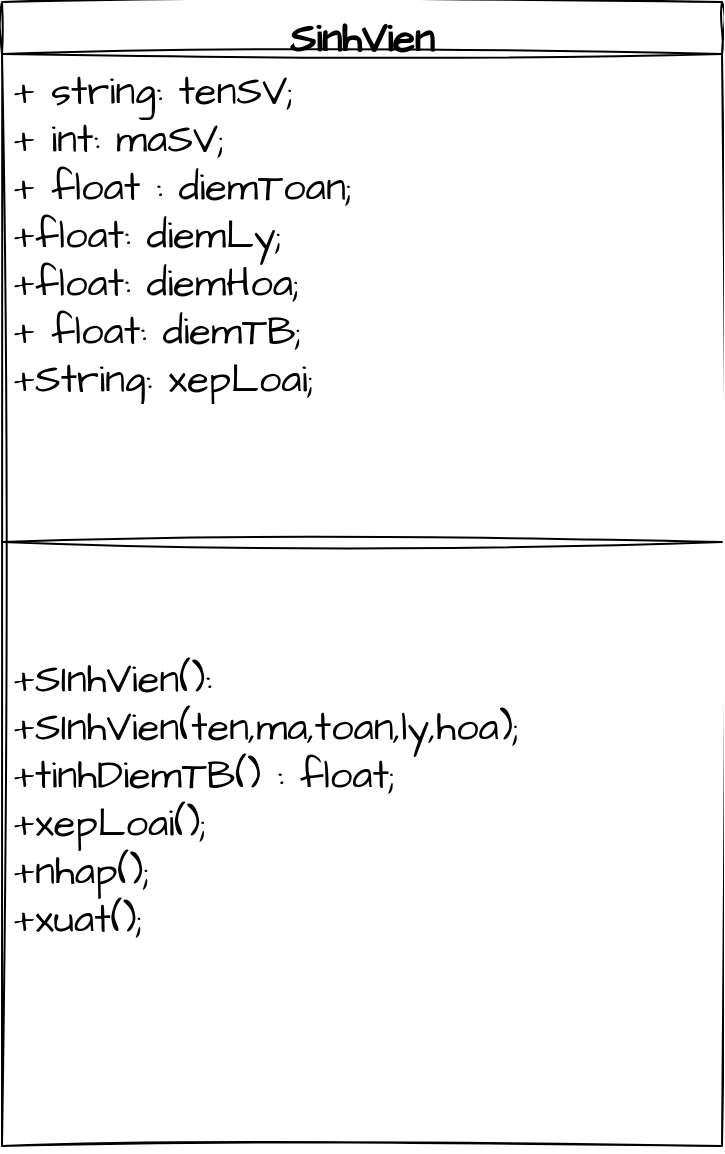 <mxfile version="21.1.8" type="github">
  <diagram name="Trang-1" id="TPplcCrBMmau0RvHbRAA">
    <mxGraphModel dx="920" dy="404" grid="1" gridSize="10" guides="1" tooltips="1" connect="1" arrows="1" fold="1" page="1" pageScale="1" pageWidth="850" pageHeight="1100" math="0" shadow="0">
      <root>
        <mxCell id="0" />
        <mxCell id="1" parent="0" />
        <mxCell id="AesQ79Y84NSE2rtG8ii--1" value="SinhVien" style="swimlane;fontStyle=1;align=center;verticalAlign=top;childLayout=stackLayout;horizontal=1;startSize=26;horizontalStack=0;resizeParent=1;resizeParentMax=0;resizeLast=0;collapsible=1;marginBottom=0;whiteSpace=wrap;html=1;sketch=1;hachureGap=4;jiggle=2;curveFitting=1;fontFamily=Architects Daughter;fontSource=https%3A%2F%2Ffonts.googleapis.com%2Fcss%3Ffamily%3DArchitects%2BDaughter;fontSize=20;" vertex="1" parent="1">
          <mxGeometry x="140" y="10" width="360" height="572" as="geometry" />
        </mxCell>
        <mxCell id="AesQ79Y84NSE2rtG8ii--2" value="+ string: tenSV;&amp;nbsp;&lt;br&gt;+ int: maSV;&lt;br&gt;+ float : diemToan;&lt;br&gt;+float: diemLy;&lt;br&gt;+float: diemHoa;&lt;br&gt;+ float: diemTB;&lt;br&gt;+String: xepLoai;" style="text;strokeColor=none;fillColor=none;align=left;verticalAlign=top;spacingLeft=4;spacingRight=4;overflow=hidden;rotatable=0;points=[[0,0.5],[1,0.5]];portConstraint=eastwest;whiteSpace=wrap;html=1;fontSize=20;fontFamily=Architects Daughter;" vertex="1" parent="AesQ79Y84NSE2rtG8ii--1">
          <mxGeometry y="26" width="360" height="194" as="geometry" />
        </mxCell>
        <mxCell id="AesQ79Y84NSE2rtG8ii--3" value="" style="line;strokeWidth=1;fillColor=none;align=left;verticalAlign=middle;spacingTop=-1;spacingLeft=3;spacingRight=3;rotatable=0;labelPosition=right;points=[];portConstraint=eastwest;strokeColor=inherit;sketch=1;hachureGap=4;jiggle=2;curveFitting=1;fontFamily=Architects Daughter;fontSource=https%3A%2F%2Ffonts.googleapis.com%2Fcss%3Ffamily%3DArchitects%2BDaughter;fontSize=20;" vertex="1" parent="AesQ79Y84NSE2rtG8ii--1">
          <mxGeometry y="220" width="360" height="100" as="geometry" />
        </mxCell>
        <mxCell id="AesQ79Y84NSE2rtG8ii--4" value="+SInhVien():&lt;br&gt;+SInhVien(ten,ma,toan,ly,hoa);&lt;br&gt;+tinhDiemTB() : float;&lt;br&gt;+xepLoai();&lt;br&gt;+nhap();&lt;br&gt;+xuat();&lt;br&gt;&amp;nbsp;" style="text;strokeColor=none;fillColor=none;align=left;verticalAlign=top;spacingLeft=4;spacingRight=4;overflow=hidden;rotatable=0;points=[[0,0.5],[1,0.5]];portConstraint=eastwest;whiteSpace=wrap;html=1;fontSize=20;fontFamily=Architects Daughter;" vertex="1" parent="AesQ79Y84NSE2rtG8ii--1">
          <mxGeometry y="320" width="360" height="252" as="geometry" />
        </mxCell>
      </root>
    </mxGraphModel>
  </diagram>
</mxfile>

